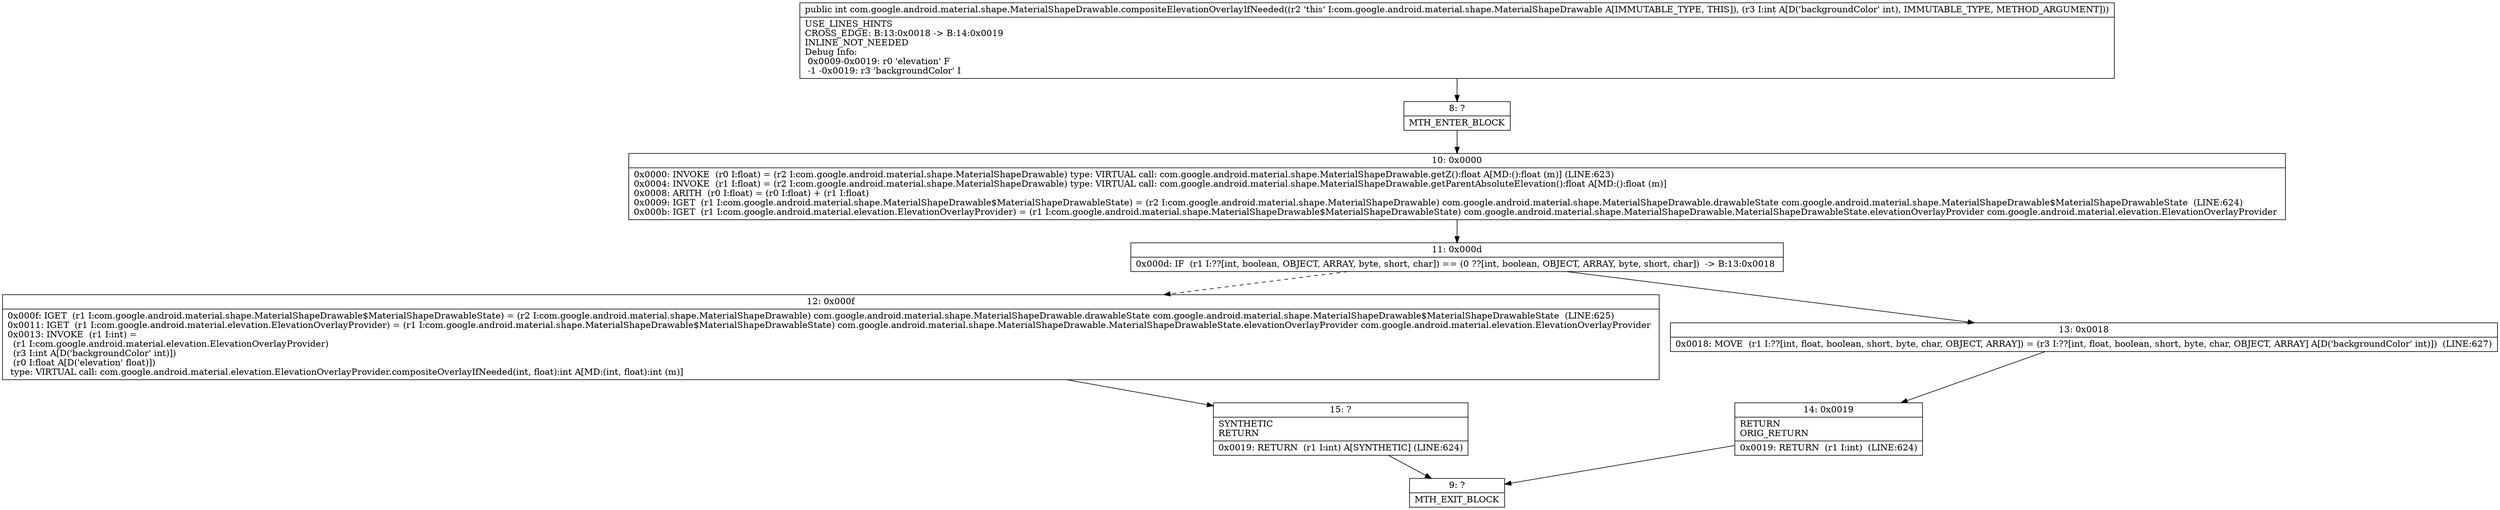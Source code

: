 digraph "CFG forcom.google.android.material.shape.MaterialShapeDrawable.compositeElevationOverlayIfNeeded(I)I" {
Node_8 [shape=record,label="{8\:\ ?|MTH_ENTER_BLOCK\l}"];
Node_10 [shape=record,label="{10\:\ 0x0000|0x0000: INVOKE  (r0 I:float) = (r2 I:com.google.android.material.shape.MaterialShapeDrawable) type: VIRTUAL call: com.google.android.material.shape.MaterialShapeDrawable.getZ():float A[MD:():float (m)] (LINE:623)\l0x0004: INVOKE  (r1 I:float) = (r2 I:com.google.android.material.shape.MaterialShapeDrawable) type: VIRTUAL call: com.google.android.material.shape.MaterialShapeDrawable.getParentAbsoluteElevation():float A[MD:():float (m)]\l0x0008: ARITH  (r0 I:float) = (r0 I:float) + (r1 I:float) \l0x0009: IGET  (r1 I:com.google.android.material.shape.MaterialShapeDrawable$MaterialShapeDrawableState) = (r2 I:com.google.android.material.shape.MaterialShapeDrawable) com.google.android.material.shape.MaterialShapeDrawable.drawableState com.google.android.material.shape.MaterialShapeDrawable$MaterialShapeDrawableState  (LINE:624)\l0x000b: IGET  (r1 I:com.google.android.material.elevation.ElevationOverlayProvider) = (r1 I:com.google.android.material.shape.MaterialShapeDrawable$MaterialShapeDrawableState) com.google.android.material.shape.MaterialShapeDrawable.MaterialShapeDrawableState.elevationOverlayProvider com.google.android.material.elevation.ElevationOverlayProvider \l}"];
Node_11 [shape=record,label="{11\:\ 0x000d|0x000d: IF  (r1 I:??[int, boolean, OBJECT, ARRAY, byte, short, char]) == (0 ??[int, boolean, OBJECT, ARRAY, byte, short, char])  \-\> B:13:0x0018 \l}"];
Node_12 [shape=record,label="{12\:\ 0x000f|0x000f: IGET  (r1 I:com.google.android.material.shape.MaterialShapeDrawable$MaterialShapeDrawableState) = (r2 I:com.google.android.material.shape.MaterialShapeDrawable) com.google.android.material.shape.MaterialShapeDrawable.drawableState com.google.android.material.shape.MaterialShapeDrawable$MaterialShapeDrawableState  (LINE:625)\l0x0011: IGET  (r1 I:com.google.android.material.elevation.ElevationOverlayProvider) = (r1 I:com.google.android.material.shape.MaterialShapeDrawable$MaterialShapeDrawableState) com.google.android.material.shape.MaterialShapeDrawable.MaterialShapeDrawableState.elevationOverlayProvider com.google.android.material.elevation.ElevationOverlayProvider \l0x0013: INVOKE  (r1 I:int) = \l  (r1 I:com.google.android.material.elevation.ElevationOverlayProvider)\l  (r3 I:int A[D('backgroundColor' int)])\l  (r0 I:float A[D('elevation' float)])\l type: VIRTUAL call: com.google.android.material.elevation.ElevationOverlayProvider.compositeOverlayIfNeeded(int, float):int A[MD:(int, float):int (m)]\l}"];
Node_15 [shape=record,label="{15\:\ ?|SYNTHETIC\lRETURN\l|0x0019: RETURN  (r1 I:int) A[SYNTHETIC] (LINE:624)\l}"];
Node_9 [shape=record,label="{9\:\ ?|MTH_EXIT_BLOCK\l}"];
Node_13 [shape=record,label="{13\:\ 0x0018|0x0018: MOVE  (r1 I:??[int, float, boolean, short, byte, char, OBJECT, ARRAY]) = (r3 I:??[int, float, boolean, short, byte, char, OBJECT, ARRAY] A[D('backgroundColor' int)])  (LINE:627)\l}"];
Node_14 [shape=record,label="{14\:\ 0x0019|RETURN\lORIG_RETURN\l|0x0019: RETURN  (r1 I:int)  (LINE:624)\l}"];
MethodNode[shape=record,label="{public int com.google.android.material.shape.MaterialShapeDrawable.compositeElevationOverlayIfNeeded((r2 'this' I:com.google.android.material.shape.MaterialShapeDrawable A[IMMUTABLE_TYPE, THIS]), (r3 I:int A[D('backgroundColor' int), IMMUTABLE_TYPE, METHOD_ARGUMENT]))  | USE_LINES_HINTS\lCROSS_EDGE: B:13:0x0018 \-\> B:14:0x0019\lINLINE_NOT_NEEDED\lDebug Info:\l  0x0009\-0x0019: r0 'elevation' F\l  \-1 \-0x0019: r3 'backgroundColor' I\l}"];
MethodNode -> Node_8;Node_8 -> Node_10;
Node_10 -> Node_11;
Node_11 -> Node_12[style=dashed];
Node_11 -> Node_13;
Node_12 -> Node_15;
Node_15 -> Node_9;
Node_13 -> Node_14;
Node_14 -> Node_9;
}

